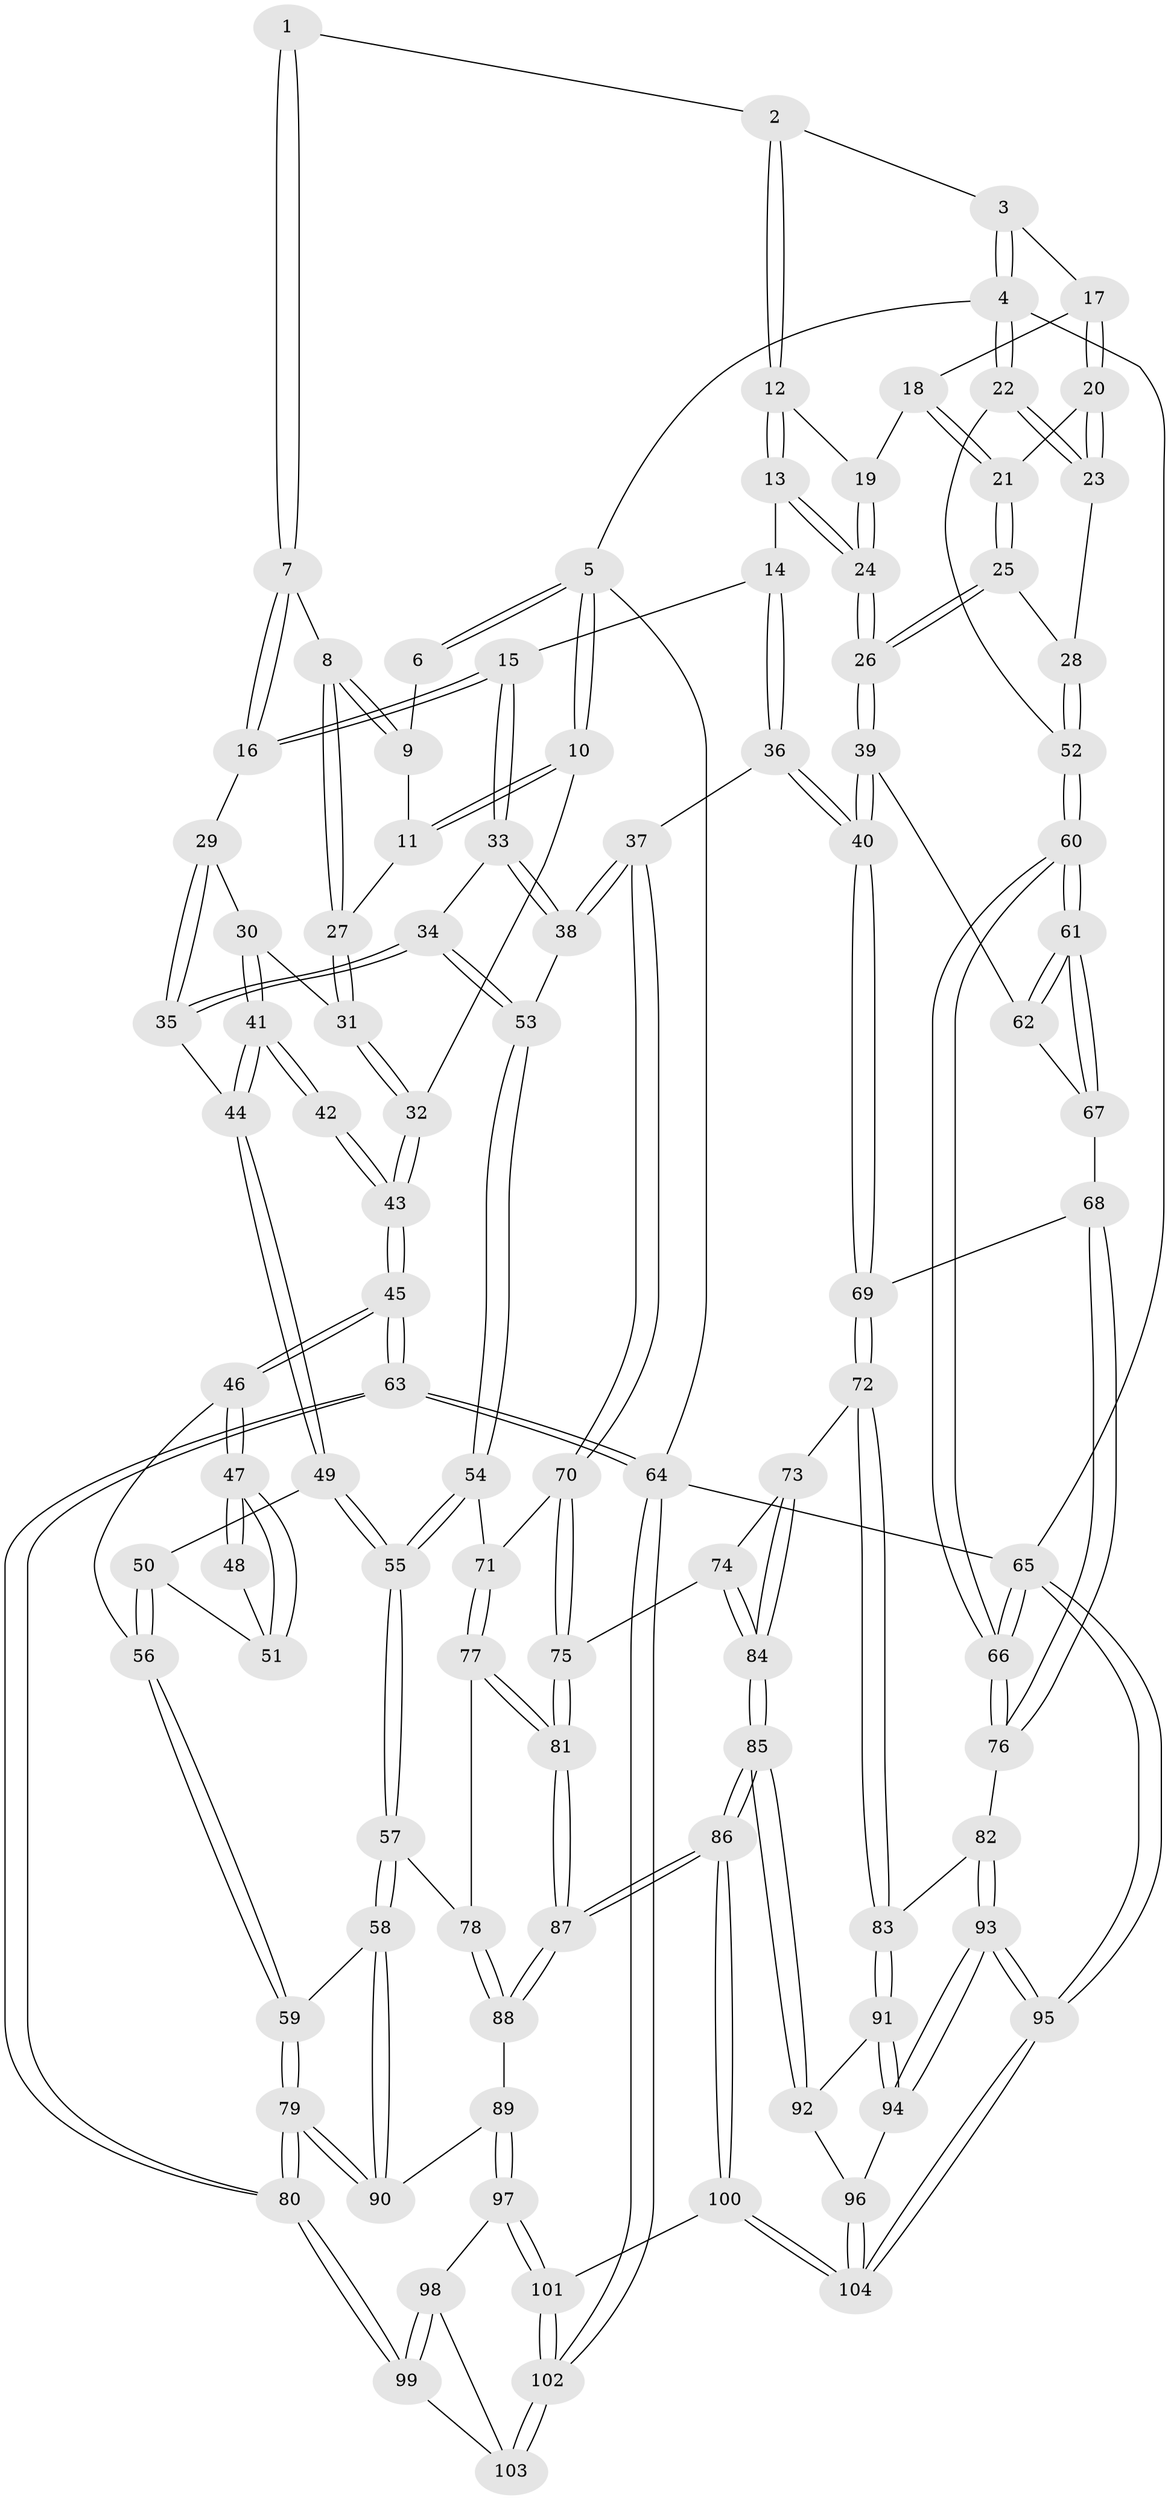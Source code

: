 // coarse degree distribution, {4: 0.4305555555555556, 6: 0.16666666666666666, 5: 0.2777777777777778, 3: 0.1111111111111111, 2: 0.013888888888888888}
// Generated by graph-tools (version 1.1) at 2025/52/02/27/25 19:52:42]
// undirected, 104 vertices, 257 edges
graph export_dot {
graph [start="1"]
  node [color=gray90,style=filled];
  1 [pos="+0.42322044330324665+0"];
  2 [pos="+0.6122049647675701+0"];
  3 [pos="+1+0"];
  4 [pos="+1+0"];
  5 [pos="+0+0"];
  6 [pos="+0.28908108609353883+0"];
  7 [pos="+0.3921367785189953+0.14637197063581517"];
  8 [pos="+0.23193153643951156+0.1370514935749388"];
  9 [pos="+0.20376782556185938+0.020358312376161588"];
  10 [pos="+0+0.02236643116171622"];
  11 [pos="+0.06188390865502636+0.1099841826669551"];
  12 [pos="+0.6491977843596258+0.04042237334055117"];
  13 [pos="+0.5330828673407001+0.24456771944835357"];
  14 [pos="+0.5320221763197243+0.2447706487257723"];
  15 [pos="+0.527417157098567+0.24496919104886236"];
  16 [pos="+0.4207372306256075+0.2215415866039421"];
  17 [pos="+0.888236513879108+0.0898780315351162"];
  18 [pos="+0.7814825393247807+0.11093217740348083"];
  19 [pos="+0.6769276021417626+0.0686869021514881"];
  20 [pos="+0.8899605546113809+0.10227738097704166"];
  21 [pos="+0.7976262036434588+0.19084965016039598"];
  22 [pos="+1+0.14014713173372853"];
  23 [pos="+0.9097679426424724+0.17347671260816364"];
  24 [pos="+0.7733288546924749+0.3758655202132735"];
  25 [pos="+0.7894666631543548+0.3634430971098792"];
  26 [pos="+0.7740330321405522+0.37651091700071276"];
  27 [pos="+0.17292506713994663+0.22387988623165947"];
  28 [pos="+0.8694127844684583+0.3188387787707385"];
  29 [pos="+0.40390492048889265+0.23907209972534266"];
  30 [pos="+0.18404251632426424+0.27355102351332566"];
  31 [pos="+0.17503432519137793+0.25555412684873335"];
  32 [pos="+0+0.2558842354181236"];
  33 [pos="+0.5066708650732339+0.3109892222787311"];
  34 [pos="+0.38252785296112646+0.4528568810969977"];
  35 [pos="+0.35250334053977794+0.42440640615385056"];
  36 [pos="+0.5504123433435131+0.5155286722677196"];
  37 [pos="+0.46191407819263447+0.5214179643792348"];
  38 [pos="+0.46015132968155853+0.520595550899903"];
  39 [pos="+0.7738057832297011+0.37867149709380177"];
  40 [pos="+0.6937904132290005+0.527672780451478"];
  41 [pos="+0.17940917947438687+0.3358918986572963"];
  42 [pos="+0.14575758919911017+0.35071501465159605"];
  43 [pos="+0+0.3628395268665466"];
  44 [pos="+0.24267067997389877+0.42331437149068096"];
  45 [pos="+0+0.5367213519048742"];
  46 [pos="+0+0.5354722666622294"];
  47 [pos="+0.017309902856034523+0.5139763368392609"];
  48 [pos="+0.10628271806994063+0.4104535002321661"];
  49 [pos="+0.22746606238599398+0.45372577177598844"];
  50 [pos="+0.18514576184458098+0.488736231222481"];
  51 [pos="+0.1433532448821869+0.49197089094261337"];
  52 [pos="+1+0.30821856072637205"];
  53 [pos="+0.4424702725678847+0.516353499576112"];
  54 [pos="+0.3081656403649875+0.6205093493711724"];
  55 [pos="+0.28660891406848293+0.6274118463239624"];
  56 [pos="+0.16377058362880784+0.6359224705789777"];
  57 [pos="+0.23091360071226286+0.6775763743800552"];
  58 [pos="+0.2289637788575576+0.678036334474594"];
  59 [pos="+0.18111614994146497+0.659334413167252"];
  60 [pos="+1+0.510007213137076"];
  61 [pos="+1+0.5108608774989043"];
  62 [pos="+0.7876248143044304+0.3883094140577761"];
  63 [pos="+0+0.8991612043709096"];
  64 [pos="+0+1"];
  65 [pos="+1+1"];
  66 [pos="+1+0.832298816840131"];
  67 [pos="+0.967208329177044+0.5482754025805947"];
  68 [pos="+0.9265790320145716+0.6139169820530764"];
  69 [pos="+0.7048330705199796+0.5692298272052"];
  70 [pos="+0.46731524647009676+0.6697694743977011"];
  71 [pos="+0.3759514339240125+0.6813664624526212"];
  72 [pos="+0.7044317829431097+0.6358657418249877"];
  73 [pos="+0.6279133096345741+0.6848842215629047"];
  74 [pos="+0.5374730388676668+0.703602126251413"];
  75 [pos="+0.47901434250197783+0.7008186208084543"];
  76 [pos="+0.9585410928948489+0.7474736694046922"];
  77 [pos="+0.3772316475289297+0.7876786809831124"];
  78 [pos="+0.2913710678617558+0.7291096065050671"];
  79 [pos="+0+0.8433757125177725"];
  80 [pos="+0+0.8849716798011255"];
  81 [pos="+0.4212684155120558+0.8405064000256466"];
  82 [pos="+0.9123250140655729+0.7587382203903208"];
  83 [pos="+0.7566265236344543+0.7363798461059711"];
  84 [pos="+0.5612704887641213+0.8328942648019955"];
  85 [pos="+0.5447315476550504+0.8959730388230401"];
  86 [pos="+0.49671601537620697+0.9337537398663579"];
  87 [pos="+0.42199535708820224+0.8451931868017494"];
  88 [pos="+0.270120147241439+0.8739950442032449"];
  89 [pos="+0.2435664437119971+0.8814812917777441"];
  90 [pos="+0.19804611192350072+0.8132128775060914"];
  91 [pos="+0.7508354989687738+0.7548019887003024"];
  92 [pos="+0.6839583875304152+0.8480957037288311"];
  93 [pos="+0.8579918764693634+0.9461772271327041"];
  94 [pos="+0.8382959062443631+0.9370380776117947"];
  95 [pos="+1+1"];
  96 [pos="+0.7404664230351073+0.941886193775657"];
  97 [pos="+0.23496714379213587+0.9037928428399833"];
  98 [pos="+0.19431208392575383+0.9285095324772281"];
  99 [pos="+0+0.9081402797376235"];
  100 [pos="+0.4975925164424905+1"];
  101 [pos="+0.40464491417186227+1"];
  102 [pos="+0.1972204267187367+1"];
  103 [pos="+0.17605507844470034+1"];
  104 [pos="+0.5749504357147944+1"];
  1 -- 2;
  1 -- 7;
  1 -- 7;
  2 -- 3;
  2 -- 12;
  2 -- 12;
  3 -- 4;
  3 -- 4;
  3 -- 17;
  4 -- 5;
  4 -- 22;
  4 -- 22;
  4 -- 65;
  5 -- 6;
  5 -- 6;
  5 -- 10;
  5 -- 10;
  5 -- 64;
  6 -- 9;
  7 -- 8;
  7 -- 16;
  7 -- 16;
  8 -- 9;
  8 -- 9;
  8 -- 27;
  8 -- 27;
  9 -- 11;
  10 -- 11;
  10 -- 11;
  10 -- 32;
  11 -- 27;
  12 -- 13;
  12 -- 13;
  12 -- 19;
  13 -- 14;
  13 -- 24;
  13 -- 24;
  14 -- 15;
  14 -- 36;
  14 -- 36;
  15 -- 16;
  15 -- 16;
  15 -- 33;
  15 -- 33;
  16 -- 29;
  17 -- 18;
  17 -- 20;
  17 -- 20;
  18 -- 19;
  18 -- 21;
  18 -- 21;
  19 -- 24;
  19 -- 24;
  20 -- 21;
  20 -- 23;
  20 -- 23;
  21 -- 25;
  21 -- 25;
  22 -- 23;
  22 -- 23;
  22 -- 52;
  23 -- 28;
  24 -- 26;
  24 -- 26;
  25 -- 26;
  25 -- 26;
  25 -- 28;
  26 -- 39;
  26 -- 39;
  27 -- 31;
  27 -- 31;
  28 -- 52;
  28 -- 52;
  29 -- 30;
  29 -- 35;
  29 -- 35;
  30 -- 31;
  30 -- 41;
  30 -- 41;
  31 -- 32;
  31 -- 32;
  32 -- 43;
  32 -- 43;
  33 -- 34;
  33 -- 38;
  33 -- 38;
  34 -- 35;
  34 -- 35;
  34 -- 53;
  34 -- 53;
  35 -- 44;
  36 -- 37;
  36 -- 40;
  36 -- 40;
  37 -- 38;
  37 -- 38;
  37 -- 70;
  37 -- 70;
  38 -- 53;
  39 -- 40;
  39 -- 40;
  39 -- 62;
  40 -- 69;
  40 -- 69;
  41 -- 42;
  41 -- 42;
  41 -- 44;
  41 -- 44;
  42 -- 43;
  42 -- 43;
  43 -- 45;
  43 -- 45;
  44 -- 49;
  44 -- 49;
  45 -- 46;
  45 -- 46;
  45 -- 63;
  45 -- 63;
  46 -- 47;
  46 -- 47;
  46 -- 56;
  47 -- 48;
  47 -- 48;
  47 -- 51;
  47 -- 51;
  48 -- 51;
  49 -- 50;
  49 -- 55;
  49 -- 55;
  50 -- 51;
  50 -- 56;
  50 -- 56;
  52 -- 60;
  52 -- 60;
  53 -- 54;
  53 -- 54;
  54 -- 55;
  54 -- 55;
  54 -- 71;
  55 -- 57;
  55 -- 57;
  56 -- 59;
  56 -- 59;
  57 -- 58;
  57 -- 58;
  57 -- 78;
  58 -- 59;
  58 -- 90;
  58 -- 90;
  59 -- 79;
  59 -- 79;
  60 -- 61;
  60 -- 61;
  60 -- 66;
  60 -- 66;
  61 -- 62;
  61 -- 62;
  61 -- 67;
  61 -- 67;
  62 -- 67;
  63 -- 64;
  63 -- 64;
  63 -- 80;
  63 -- 80;
  64 -- 102;
  64 -- 102;
  64 -- 65;
  65 -- 66;
  65 -- 66;
  65 -- 95;
  65 -- 95;
  66 -- 76;
  66 -- 76;
  67 -- 68;
  68 -- 69;
  68 -- 76;
  68 -- 76;
  69 -- 72;
  69 -- 72;
  70 -- 71;
  70 -- 75;
  70 -- 75;
  71 -- 77;
  71 -- 77;
  72 -- 73;
  72 -- 83;
  72 -- 83;
  73 -- 74;
  73 -- 84;
  73 -- 84;
  74 -- 75;
  74 -- 84;
  74 -- 84;
  75 -- 81;
  75 -- 81;
  76 -- 82;
  77 -- 78;
  77 -- 81;
  77 -- 81;
  78 -- 88;
  78 -- 88;
  79 -- 80;
  79 -- 80;
  79 -- 90;
  79 -- 90;
  80 -- 99;
  80 -- 99;
  81 -- 87;
  81 -- 87;
  82 -- 83;
  82 -- 93;
  82 -- 93;
  83 -- 91;
  83 -- 91;
  84 -- 85;
  84 -- 85;
  85 -- 86;
  85 -- 86;
  85 -- 92;
  85 -- 92;
  86 -- 87;
  86 -- 87;
  86 -- 100;
  86 -- 100;
  87 -- 88;
  87 -- 88;
  88 -- 89;
  89 -- 90;
  89 -- 97;
  89 -- 97;
  91 -- 92;
  91 -- 94;
  91 -- 94;
  92 -- 96;
  93 -- 94;
  93 -- 94;
  93 -- 95;
  93 -- 95;
  94 -- 96;
  95 -- 104;
  95 -- 104;
  96 -- 104;
  96 -- 104;
  97 -- 98;
  97 -- 101;
  97 -- 101;
  98 -- 99;
  98 -- 99;
  98 -- 103;
  99 -- 103;
  100 -- 101;
  100 -- 104;
  100 -- 104;
  101 -- 102;
  101 -- 102;
  102 -- 103;
  102 -- 103;
}
